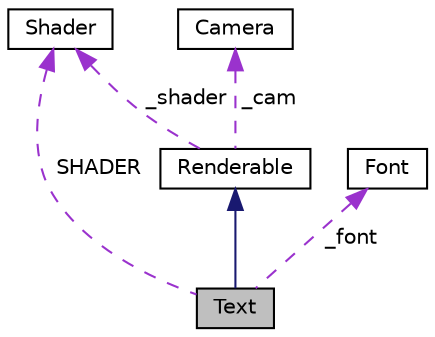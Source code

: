 digraph "Text"
{
  edge [fontname="Helvetica",fontsize="10",labelfontname="Helvetica",labelfontsize="10"];
  node [fontname="Helvetica",fontsize="10",shape=record];
  Node1 [label="Text",height=0.2,width=0.4,color="black", fillcolor="grey75", style="filled", fontcolor="black"];
  Node2 -> Node1 [dir="back",color="midnightblue",fontsize="10",style="solid",fontname="Helvetica"];
  Node2 [label="Renderable",height=0.2,width=0.4,color="black", fillcolor="white", style="filled",URL="$class_renderable.html"];
  Node3 -> Node2 [dir="back",color="darkorchid3",fontsize="10",style="dashed",label=" _shader" ,fontname="Helvetica"];
  Node3 [label="Shader",height=0.2,width=0.4,color="black", fillcolor="white", style="filled",URL="$class_shader.html"];
  Node4 -> Node2 [dir="back",color="darkorchid3",fontsize="10",style="dashed",label=" _cam" ,fontname="Helvetica"];
  Node4 [label="Camera",height=0.2,width=0.4,color="black", fillcolor="white", style="filled",URL="$class_camera.html"];
  Node3 -> Node1 [dir="back",color="darkorchid3",fontsize="10",style="dashed",label=" SHADER" ,fontname="Helvetica"];
  Node5 -> Node1 [dir="back",color="darkorchid3",fontsize="10",style="dashed",label=" _font" ,fontname="Helvetica"];
  Node5 [label="Font",height=0.2,width=0.4,color="black", fillcolor="white", style="filled",URL="$class_font.html"];
}
